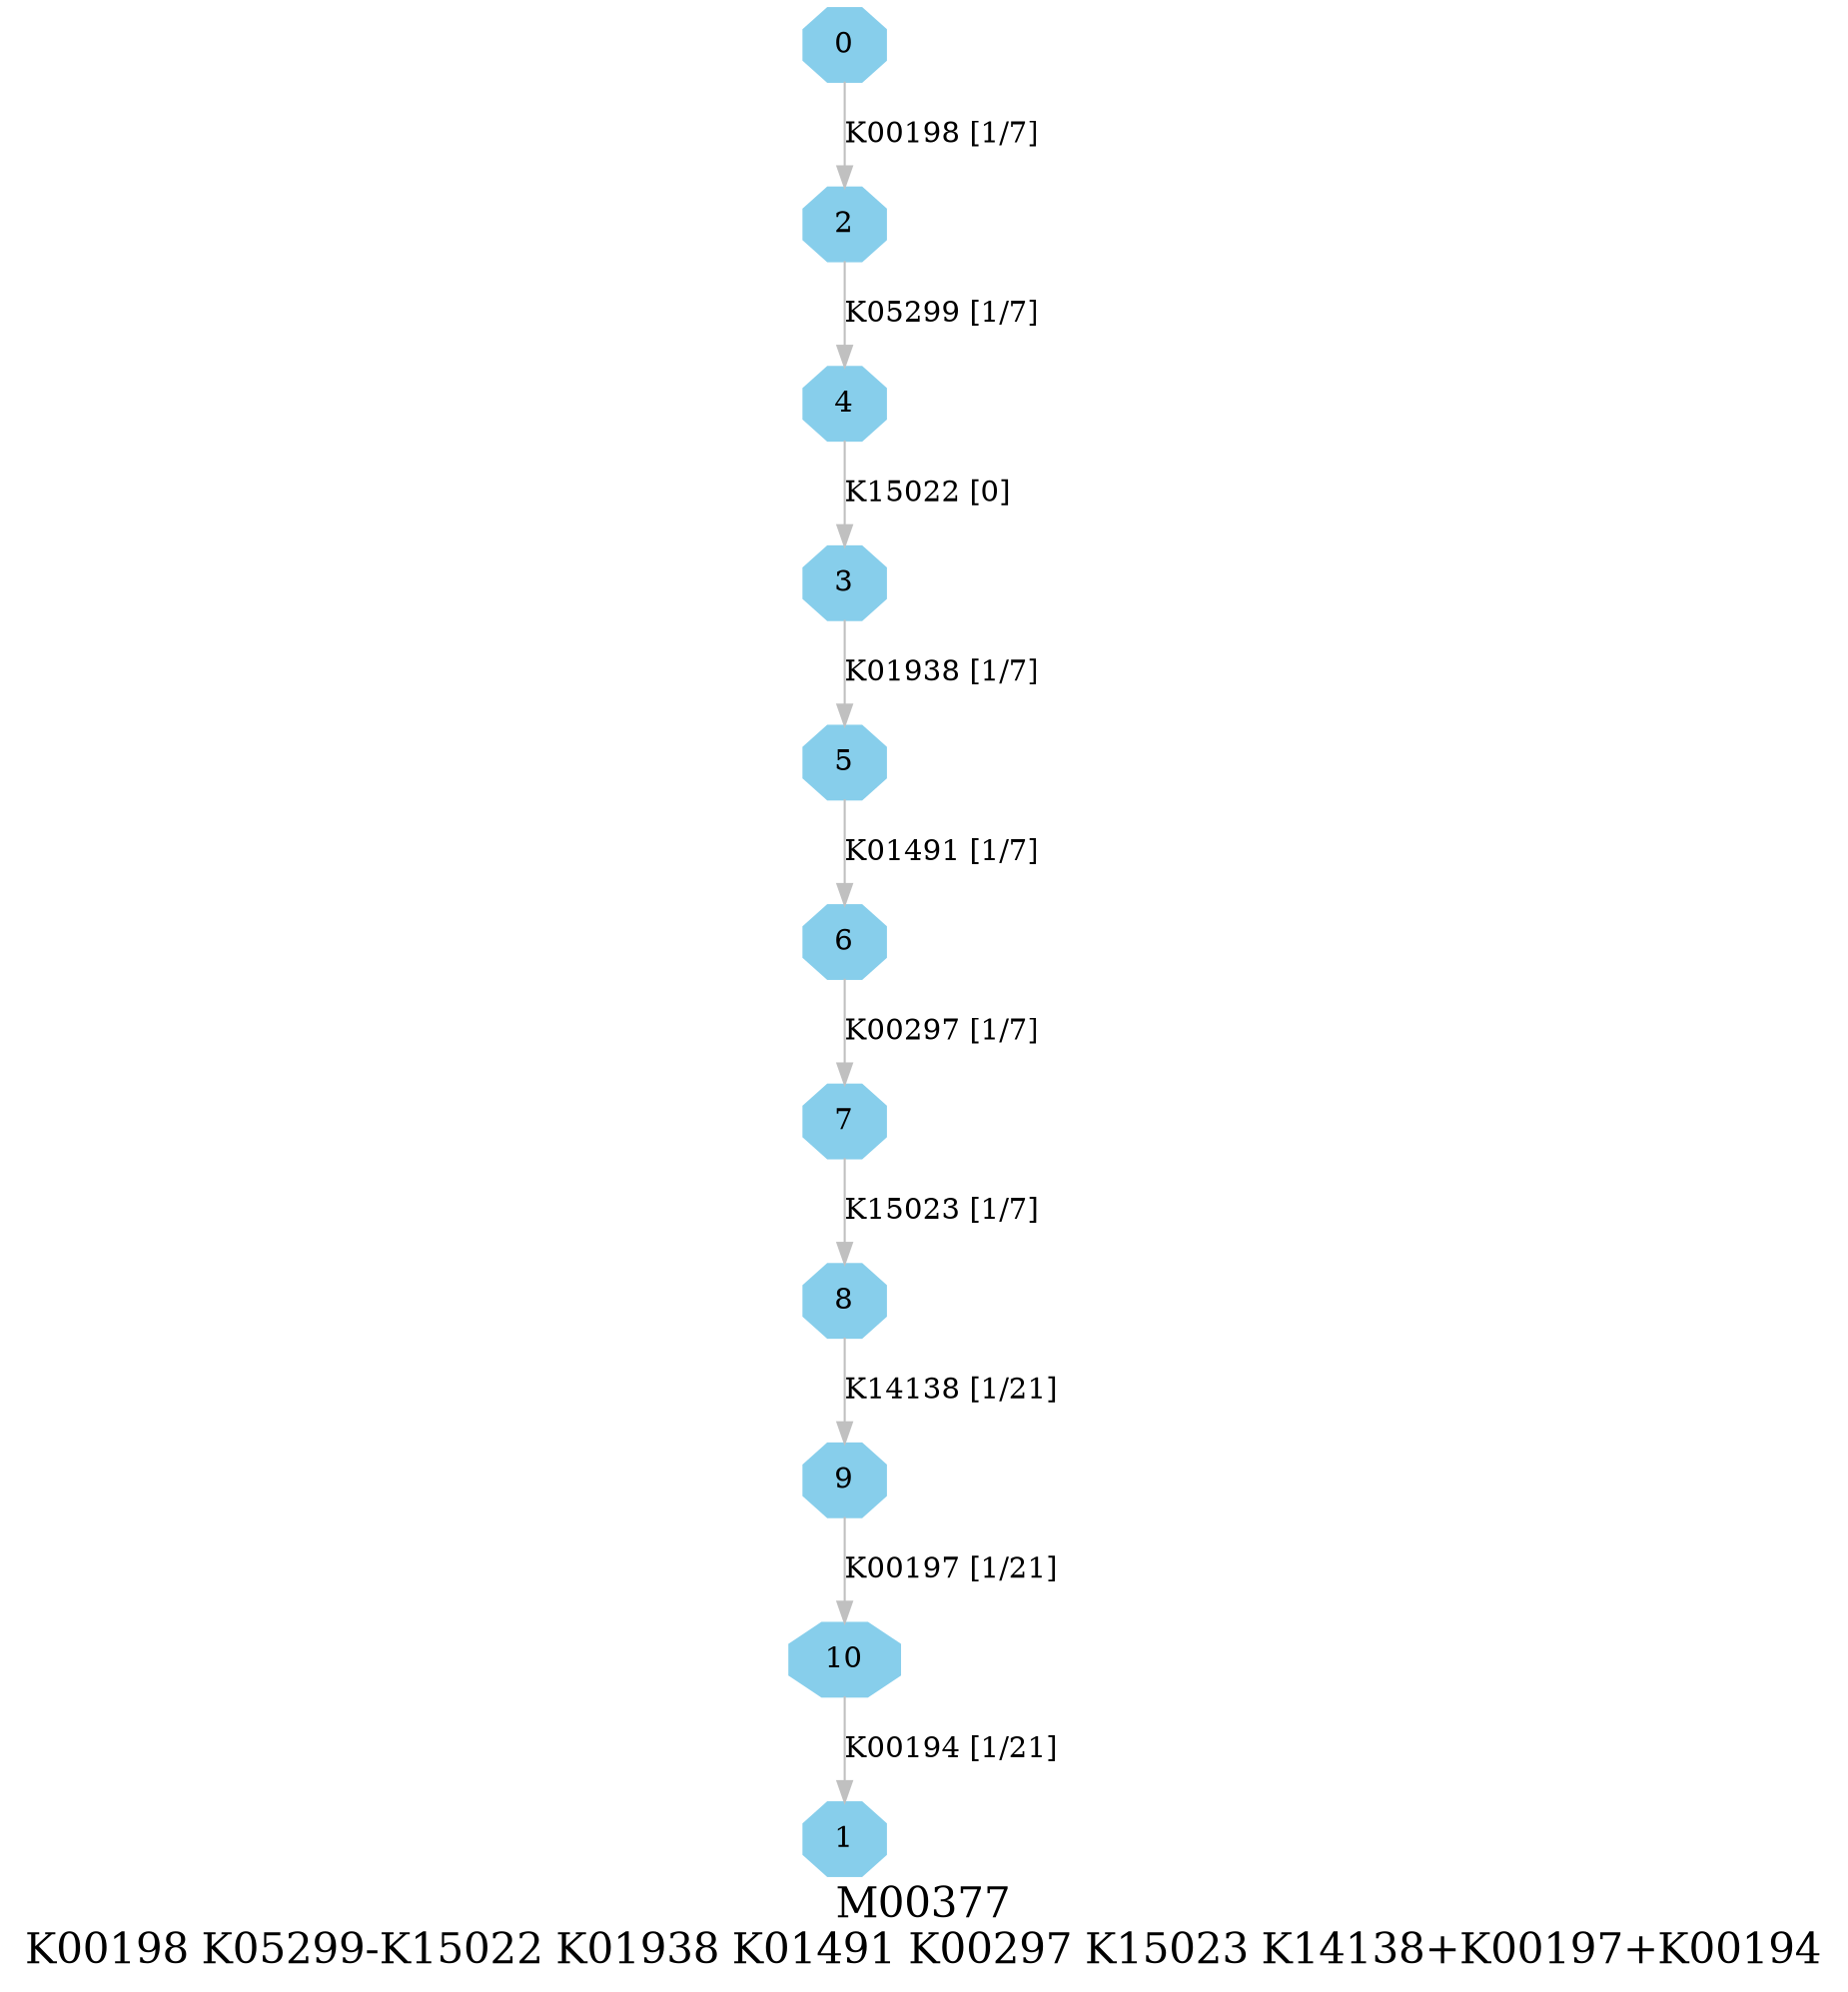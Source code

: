 digraph G {
graph [label="M00377
K00198 K05299-K15022 K01938 K01491 K00297 K15023 K14138+K00197+K00194",fontsize=20];
node [shape=box,style=filled];
edge [len=3,color=grey];
{node [width=.3,height=.3,shape=octagon,style=filled,color=skyblue] 0 1 2 3 4 5 6 7 8 9 10 }
0 -> 2 [label="K00198 [1/7]"];
2 -> 4 [label="K05299 [1/7]"];
3 -> 5 [label="K01938 [1/7]"];
4 -> 3 [label="K15022 [0]"];
5 -> 6 [label="K01491 [1/7]"];
6 -> 7 [label="K00297 [1/7]"];
7 -> 8 [label="K15023 [1/7]"];
8 -> 9 [label="K14138 [1/21]"];
9 -> 10 [label="K00197 [1/21]"];
10 -> 1 [label="K00194 [1/21]"];
}